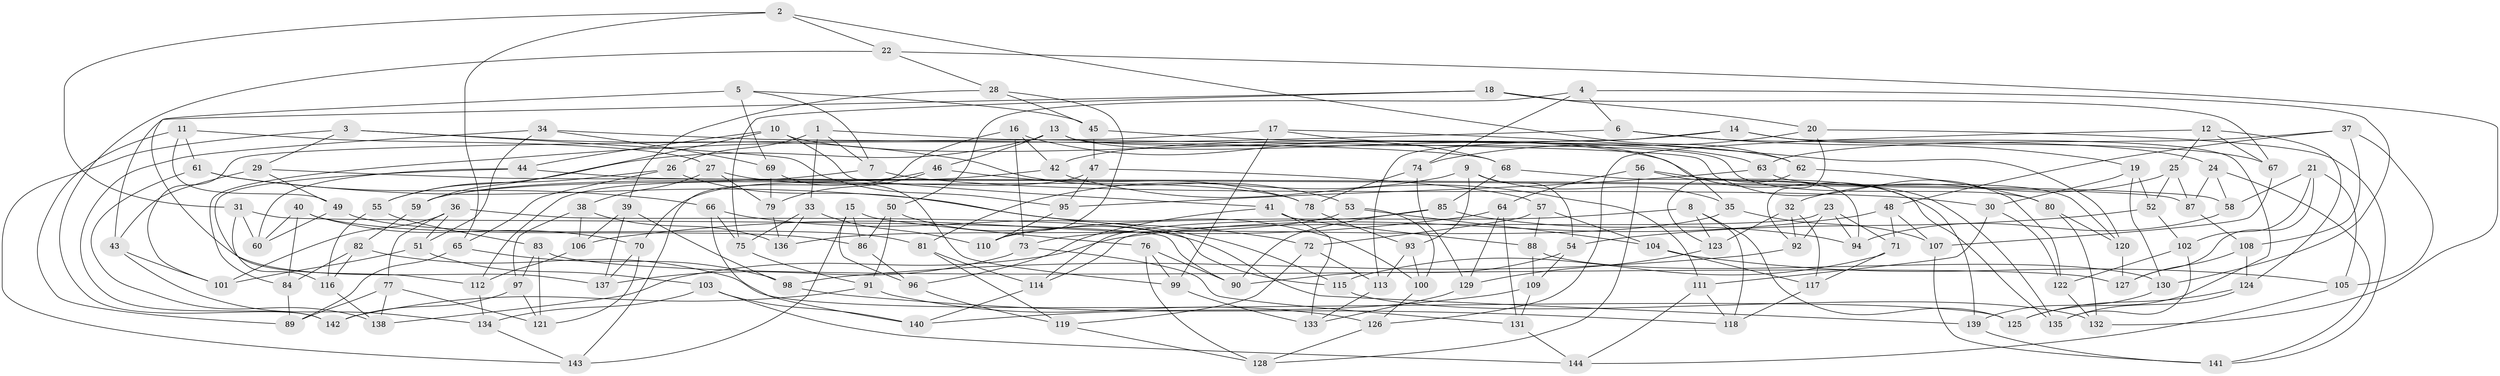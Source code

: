 // coarse degree distribution, {4: 0.5445544554455446, 5: 0.0891089108910891, 6: 0.33663366336633666, 3: 0.0297029702970297}
// Generated by graph-tools (version 1.1) at 2025/38/03/04/25 23:38:12]
// undirected, 144 vertices, 288 edges
graph export_dot {
  node [color=gray90,style=filled];
  1;
  2;
  3;
  4;
  5;
  6;
  7;
  8;
  9;
  10;
  11;
  12;
  13;
  14;
  15;
  16;
  17;
  18;
  19;
  20;
  21;
  22;
  23;
  24;
  25;
  26;
  27;
  28;
  29;
  30;
  31;
  32;
  33;
  34;
  35;
  36;
  37;
  38;
  39;
  40;
  41;
  42;
  43;
  44;
  45;
  46;
  47;
  48;
  49;
  50;
  51;
  52;
  53;
  54;
  55;
  56;
  57;
  58;
  59;
  60;
  61;
  62;
  63;
  64;
  65;
  66;
  67;
  68;
  69;
  70;
  71;
  72;
  73;
  74;
  75;
  76;
  77;
  78;
  79;
  80;
  81;
  82;
  83;
  84;
  85;
  86;
  87;
  88;
  89;
  90;
  91;
  92;
  93;
  94;
  95;
  96;
  97;
  98;
  99;
  100;
  101;
  102;
  103;
  104;
  105;
  106;
  107;
  108;
  109;
  110;
  111;
  112;
  113;
  114;
  115;
  116;
  117;
  118;
  119;
  120;
  121;
  122;
  123;
  124;
  125;
  126;
  127;
  128;
  129;
  130;
  131;
  132;
  133;
  134;
  135;
  136;
  137;
  138;
  139;
  140;
  141;
  142;
  143;
  144;
  1 -- 122;
  1 -- 33;
  1 -- 7;
  1 -- 26;
  2 -- 22;
  2 -- 31;
  2 -- 65;
  2 -- 62;
  3 -- 95;
  3 -- 29;
  3 -- 143;
  3 -- 53;
  4 -- 130;
  4 -- 74;
  4 -- 50;
  4 -- 6;
  5 -- 7;
  5 -- 69;
  5 -- 45;
  5 -- 137;
  6 -- 24;
  6 -- 84;
  6 -- 19;
  7 -- 59;
  7 -- 30;
  8 -- 123;
  8 -- 118;
  8 -- 110;
  8 -- 125;
  9 -- 35;
  9 -- 93;
  9 -- 54;
  9 -- 81;
  10 -- 139;
  10 -- 41;
  10 -- 44;
  10 -- 59;
  11 -- 61;
  11 -- 27;
  11 -- 89;
  11 -- 49;
  12 -- 67;
  12 -- 124;
  12 -- 25;
  12 -- 126;
  13 -- 35;
  13 -- 55;
  13 -- 46;
  13 -- 80;
  14 -- 67;
  14 -- 113;
  14 -- 42;
  14 -- 125;
  15 -- 86;
  15 -- 76;
  15 -- 96;
  15 -- 143;
  16 -- 143;
  16 -- 68;
  16 -- 42;
  16 -- 73;
  17 -- 120;
  17 -- 62;
  17 -- 101;
  17 -- 99;
  18 -- 43;
  18 -- 67;
  18 -- 75;
  18 -- 20;
  19 -- 130;
  19 -- 30;
  19 -- 52;
  20 -- 141;
  20 -- 74;
  20 -- 92;
  21 -- 58;
  21 -- 127;
  21 -- 105;
  21 -- 102;
  22 -- 132;
  22 -- 142;
  22 -- 28;
  23 -- 114;
  23 -- 71;
  23 -- 94;
  23 -- 92;
  24 -- 87;
  24 -- 141;
  24 -- 58;
  25 -- 52;
  25 -- 87;
  25 -- 32;
  26 -- 65;
  26 -- 55;
  26 -- 72;
  27 -- 38;
  27 -- 78;
  27 -- 79;
  28 -- 110;
  28 -- 45;
  28 -- 39;
  29 -- 58;
  29 -- 49;
  29 -- 43;
  30 -- 111;
  30 -- 122;
  31 -- 90;
  31 -- 116;
  31 -- 60;
  32 -- 123;
  32 -- 117;
  32 -- 92;
  33 -- 136;
  33 -- 110;
  33 -- 75;
  34 -- 68;
  34 -- 69;
  34 -- 51;
  34 -- 142;
  35 -- 73;
  35 -- 107;
  36 -- 115;
  36 -- 101;
  36 -- 51;
  36 -- 77;
  37 -- 108;
  37 -- 63;
  37 -- 48;
  37 -- 105;
  38 -- 106;
  38 -- 136;
  38 -- 97;
  39 -- 98;
  39 -- 137;
  39 -- 106;
  40 -- 70;
  40 -- 86;
  40 -- 60;
  40 -- 84;
  41 -- 96;
  41 -- 88;
  41 -- 133;
  42 -- 111;
  42 -- 59;
  43 -- 101;
  43 -- 134;
  44 -- 60;
  44 -- 87;
  44 -- 112;
  45 -- 63;
  45 -- 47;
  46 -- 78;
  46 -- 79;
  46 -- 112;
  47 -- 95;
  47 -- 57;
  47 -- 70;
  48 -- 71;
  48 -- 107;
  48 -- 138;
  49 -- 60;
  49 -- 81;
  50 -- 91;
  50 -- 86;
  50 -- 139;
  51 -- 103;
  51 -- 101;
  52 -- 54;
  52 -- 102;
  53 -- 136;
  53 -- 100;
  53 -- 104;
  54 -- 109;
  54 -- 90;
  55 -- 116;
  55 -- 83;
  56 -- 135;
  56 -- 128;
  56 -- 64;
  56 -- 94;
  57 -- 88;
  57 -- 104;
  57 -- 72;
  58 -- 94;
  59 -- 82;
  61 -- 138;
  61 -- 100;
  61 -- 66;
  62 -- 80;
  62 -- 123;
  63 -- 95;
  63 -- 120;
  64 -- 106;
  64 -- 129;
  64 -- 131;
  65 -- 98;
  65 -- 89;
  66 -- 75;
  66 -- 140;
  66 -- 115;
  67 -- 107;
  68 -- 135;
  68 -- 85;
  69 -- 99;
  69 -- 79;
  70 -- 121;
  70 -- 137;
  71 -- 117;
  71 -- 115;
  72 -- 113;
  72 -- 119;
  73 -- 137;
  73 -- 131;
  74 -- 129;
  74 -- 78;
  75 -- 91;
  76 -- 128;
  76 -- 99;
  76 -- 90;
  77 -- 138;
  77 -- 121;
  77 -- 89;
  78 -- 93;
  79 -- 136;
  80 -- 132;
  80 -- 120;
  81 -- 119;
  81 -- 114;
  82 -- 84;
  82 -- 125;
  82 -- 116;
  83 -- 97;
  83 -- 127;
  83 -- 121;
  84 -- 89;
  85 -- 90;
  85 -- 94;
  85 -- 114;
  86 -- 96;
  87 -- 108;
  88 -- 130;
  88 -- 109;
  91 -- 142;
  91 -- 126;
  92 -- 98;
  93 -- 113;
  93 -- 100;
  95 -- 110;
  96 -- 119;
  97 -- 121;
  97 -- 142;
  98 -- 118;
  99 -- 133;
  100 -- 126;
  102 -- 122;
  102 -- 135;
  103 -- 140;
  103 -- 144;
  103 -- 134;
  104 -- 105;
  104 -- 117;
  105 -- 144;
  106 -- 112;
  107 -- 141;
  108 -- 127;
  108 -- 124;
  109 -- 131;
  109 -- 140;
  111 -- 144;
  111 -- 118;
  112 -- 134;
  113 -- 133;
  114 -- 140;
  115 -- 132;
  116 -- 138;
  117 -- 118;
  119 -- 128;
  120 -- 127;
  122 -- 132;
  123 -- 129;
  124 -- 125;
  124 -- 135;
  126 -- 128;
  129 -- 133;
  130 -- 139;
  131 -- 144;
  134 -- 143;
  139 -- 141;
}
